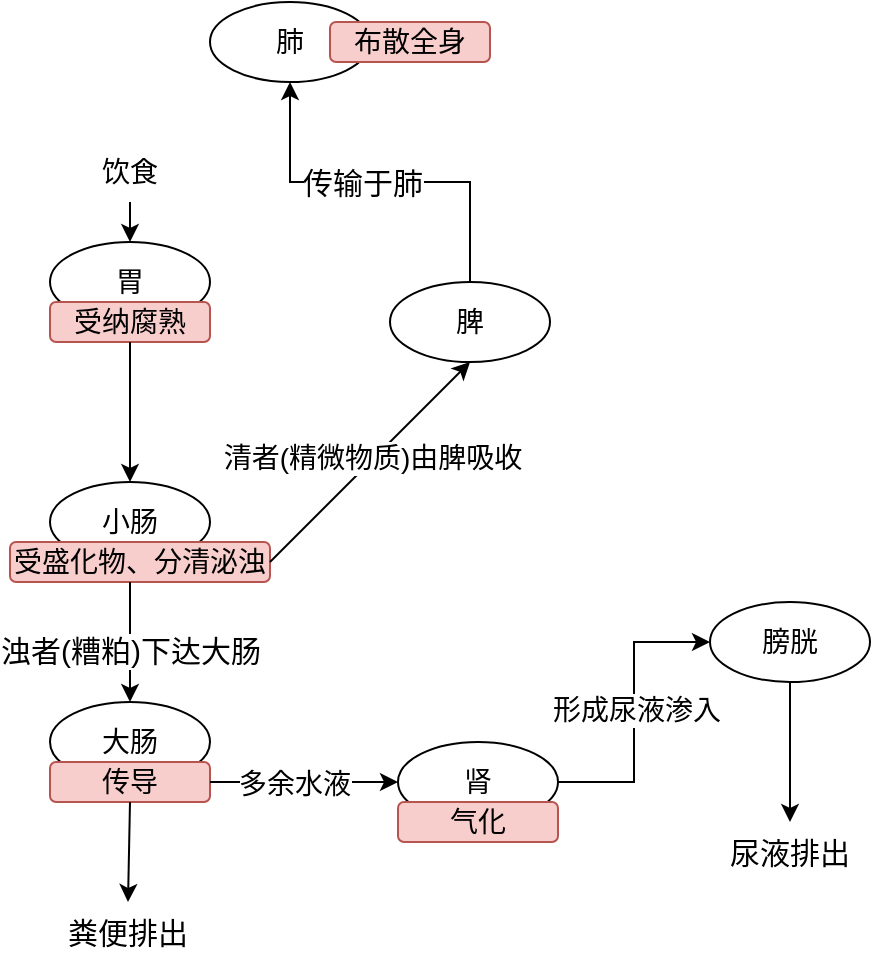 <mxfile version="23.1.7" type="github">
  <diagram name="第 1 页" id="j4VVQmKsVTcm7PnMvZg3">
    <mxGraphModel dx="1050" dy="557" grid="1" gridSize="10" guides="1" tooltips="1" connect="1" arrows="1" fold="1" page="1" pageScale="1" pageWidth="827" pageHeight="1169" math="0" shadow="0">
      <root>
        <mxCell id="0" />
        <mxCell id="1" parent="0" />
        <mxCell id="iOitf0SiO_wlCVPmJjQj-19" style="edgeStyle=orthogonalEdgeStyle;rounded=0;orthogonalLoop=1;jettySize=auto;html=1;exitX=0.5;exitY=0;exitDx=0;exitDy=0;entryX=0.5;entryY=1;entryDx=0;entryDy=0;" edge="1" parent="1" source="iOitf0SiO_wlCVPmJjQj-4" target="iOitf0SiO_wlCVPmJjQj-17">
          <mxGeometry relative="1" as="geometry">
            <mxPoint x="320" y="60" as="targetPoint" />
          </mxGeometry>
        </mxCell>
        <mxCell id="iOitf0SiO_wlCVPmJjQj-20" value="传输于肺" style="edgeLabel;html=1;align=center;verticalAlign=middle;resizable=0;points=[];fontSize=15;" vertex="1" connectable="0" parent="iOitf0SiO_wlCVPmJjQj-19">
          <mxGeometry x="0.093" relative="1" as="geometry">
            <mxPoint as="offset" />
          </mxGeometry>
        </mxCell>
        <mxCell id="iOitf0SiO_wlCVPmJjQj-4" value="脾" style="ellipse;whiteSpace=wrap;html=1;fontSize=14;" vertex="1" parent="1">
          <mxGeometry x="370" y="150" width="80" height="40" as="geometry" />
        </mxCell>
        <mxCell id="iOitf0SiO_wlCVPmJjQj-5" value="" style="endArrow=classic;html=1;rounded=0;entryX=0.5;entryY=0;entryDx=0;entryDy=0;" edge="1" parent="1" source="iOitf0SiO_wlCVPmJjQj-6" target="iOitf0SiO_wlCVPmJjQj-1">
          <mxGeometry width="50" height="50" relative="1" as="geometry">
            <mxPoint x="240" y="80" as="sourcePoint" />
            <mxPoint x="200" y="70" as="targetPoint" />
          </mxGeometry>
        </mxCell>
        <mxCell id="iOitf0SiO_wlCVPmJjQj-7" value="" style="endArrow=classic;html=1;rounded=0;entryX=0.5;entryY=0;entryDx=0;entryDy=0;" edge="1" parent="1" target="iOitf0SiO_wlCVPmJjQj-6">
          <mxGeometry width="50" height="50" relative="1" as="geometry">
            <mxPoint x="240" y="80" as="sourcePoint" />
            <mxPoint x="240" y="150" as="targetPoint" />
          </mxGeometry>
        </mxCell>
        <mxCell id="iOitf0SiO_wlCVPmJjQj-6" value="饮食" style="text;html=1;align=center;verticalAlign=middle;whiteSpace=wrap;rounded=0;fontSize=14;" vertex="1" parent="1">
          <mxGeometry x="210" y="80" width="60" height="30" as="geometry" />
        </mxCell>
        <mxCell id="iOitf0SiO_wlCVPmJjQj-9" value="" style="group" vertex="1" connectable="0" parent="1">
          <mxGeometry x="200" y="130" width="80" height="50" as="geometry" />
        </mxCell>
        <mxCell id="iOitf0SiO_wlCVPmJjQj-1" value="胃" style="ellipse;whiteSpace=wrap;html=1;fontSize=14;" vertex="1" parent="iOitf0SiO_wlCVPmJjQj-9">
          <mxGeometry width="80" height="40" as="geometry" />
        </mxCell>
        <mxCell id="iOitf0SiO_wlCVPmJjQj-8" value="受纳腐熟" style="rounded=1;whiteSpace=wrap;html=1;fontSize=14;fillColor=#f8cecc;strokeColor=#b85450;" vertex="1" parent="iOitf0SiO_wlCVPmJjQj-9">
          <mxGeometry y="30" width="80" height="20" as="geometry" />
        </mxCell>
        <mxCell id="iOitf0SiO_wlCVPmJjQj-10" value="" style="group" vertex="1" connectable="0" parent="1">
          <mxGeometry x="200" y="250" width="130" height="50" as="geometry" />
        </mxCell>
        <mxCell id="iOitf0SiO_wlCVPmJjQj-11" value="小肠" style="ellipse;whiteSpace=wrap;html=1;fontSize=14;" vertex="1" parent="iOitf0SiO_wlCVPmJjQj-10">
          <mxGeometry width="80" height="40" as="geometry" />
        </mxCell>
        <mxCell id="iOitf0SiO_wlCVPmJjQj-12" value="受盛化物、分清泌浊" style="rounded=1;whiteSpace=wrap;html=1;fontSize=14;fillColor=#f8cecc;strokeColor=#b85450;" vertex="1" parent="iOitf0SiO_wlCVPmJjQj-10">
          <mxGeometry x="-20" y="30" width="130" height="20" as="geometry" />
        </mxCell>
        <mxCell id="iOitf0SiO_wlCVPmJjQj-13" value="" style="endArrow=classic;html=1;rounded=0;exitX=0.5;exitY=1;exitDx=0;exitDy=0;entryX=0.5;entryY=0;entryDx=0;entryDy=0;" edge="1" parent="1" source="iOitf0SiO_wlCVPmJjQj-8" target="iOitf0SiO_wlCVPmJjQj-11">
          <mxGeometry width="50" height="50" relative="1" as="geometry">
            <mxPoint x="10" y="330" as="sourcePoint" />
            <mxPoint x="60" y="280" as="targetPoint" />
          </mxGeometry>
        </mxCell>
        <mxCell id="iOitf0SiO_wlCVPmJjQj-14" value="" style="endArrow=classic;html=1;rounded=0;entryX=0.5;entryY=1;entryDx=0;entryDy=0;" edge="1" parent="1" target="iOitf0SiO_wlCVPmJjQj-4">
          <mxGeometry width="50" height="50" relative="1" as="geometry">
            <mxPoint x="310" y="290" as="sourcePoint" />
            <mxPoint x="360" y="240" as="targetPoint" />
          </mxGeometry>
        </mxCell>
        <mxCell id="iOitf0SiO_wlCVPmJjQj-15" value="&lt;font style=&quot;font-size: 14px;&quot;&gt;清者(精微物质)由脾吸收&lt;/font&gt;" style="edgeLabel;html=1;align=center;verticalAlign=middle;resizable=0;points=[];" vertex="1" connectable="0" parent="iOitf0SiO_wlCVPmJjQj-14">
          <mxGeometry x="0.022" y="1" relative="1" as="geometry">
            <mxPoint as="offset" />
          </mxGeometry>
        </mxCell>
        <mxCell id="iOitf0SiO_wlCVPmJjQj-16" value="" style="group" vertex="1" connectable="0" parent="1">
          <mxGeometry x="280" y="10" width="80" height="50" as="geometry" />
        </mxCell>
        <mxCell id="iOitf0SiO_wlCVPmJjQj-17" value="肺" style="ellipse;whiteSpace=wrap;html=1;fontSize=14;" vertex="1" parent="iOitf0SiO_wlCVPmJjQj-16">
          <mxGeometry width="80" height="40" as="geometry" />
        </mxCell>
        <mxCell id="iOitf0SiO_wlCVPmJjQj-18" value="布散全身" style="rounded=1;whiteSpace=wrap;html=1;fontSize=14;fillColor=#f8cecc;strokeColor=#b85450;" vertex="1" parent="1">
          <mxGeometry x="340" y="20" width="80" height="20" as="geometry" />
        </mxCell>
        <mxCell id="iOitf0SiO_wlCVPmJjQj-21" value="" style="group" vertex="1" connectable="0" parent="1">
          <mxGeometry x="200" y="360" width="130" height="50" as="geometry" />
        </mxCell>
        <mxCell id="iOitf0SiO_wlCVPmJjQj-22" value="大肠" style="ellipse;whiteSpace=wrap;html=1;fontSize=14;" vertex="1" parent="iOitf0SiO_wlCVPmJjQj-21">
          <mxGeometry width="80" height="40" as="geometry" />
        </mxCell>
        <mxCell id="iOitf0SiO_wlCVPmJjQj-23" value="传导" style="rounded=1;whiteSpace=wrap;html=1;fontSize=14;fillColor=#f8cecc;strokeColor=#b85450;" vertex="1" parent="iOitf0SiO_wlCVPmJjQj-21">
          <mxGeometry y="30" width="80" height="20" as="geometry" />
        </mxCell>
        <mxCell id="iOitf0SiO_wlCVPmJjQj-24" value="" style="endArrow=classic;html=1;rounded=0;entryX=0.5;entryY=0;entryDx=0;entryDy=0;" edge="1" parent="1" target="iOitf0SiO_wlCVPmJjQj-22">
          <mxGeometry width="50" height="50" relative="1" as="geometry">
            <mxPoint x="240" y="300" as="sourcePoint" />
            <mxPoint x="100" y="380" as="targetPoint" />
          </mxGeometry>
        </mxCell>
        <mxCell id="iOitf0SiO_wlCVPmJjQj-25" value="浊者(糟粕)下达大肠" style="edgeLabel;html=1;align=center;verticalAlign=middle;resizable=0;points=[];fontSize=15;" vertex="1" connectable="0" parent="iOitf0SiO_wlCVPmJjQj-24">
          <mxGeometry x="-0.264" y="1" relative="1" as="geometry">
            <mxPoint x="-1" y="12" as="offset" />
          </mxGeometry>
        </mxCell>
        <mxCell id="iOitf0SiO_wlCVPmJjQj-26" value="" style="endArrow=classic;html=1;rounded=0;entryX=0.5;entryY=0;entryDx=0;entryDy=0;" edge="1" parent="1" target="iOitf0SiO_wlCVPmJjQj-27">
          <mxGeometry width="50" height="50" relative="1" as="geometry">
            <mxPoint x="240" y="410" as="sourcePoint" />
            <mxPoint x="240" y="470" as="targetPoint" />
          </mxGeometry>
        </mxCell>
        <mxCell id="iOitf0SiO_wlCVPmJjQj-27" value="粪便排出" style="text;html=1;align=center;verticalAlign=middle;whiteSpace=wrap;rounded=0;fontSize=15;" vertex="1" parent="1">
          <mxGeometry x="204" y="460" width="70" height="30" as="geometry" />
        </mxCell>
        <mxCell id="iOitf0SiO_wlCVPmJjQj-31" value="" style="group" vertex="1" connectable="0" parent="1">
          <mxGeometry x="374" y="380" width="80" height="50" as="geometry" />
        </mxCell>
        <mxCell id="iOitf0SiO_wlCVPmJjQj-29" value="肾" style="ellipse;whiteSpace=wrap;html=1;fontSize=14;" vertex="1" parent="iOitf0SiO_wlCVPmJjQj-31">
          <mxGeometry width="80" height="40" as="geometry" />
        </mxCell>
        <mxCell id="iOitf0SiO_wlCVPmJjQj-30" value="气化" style="rounded=1;whiteSpace=wrap;html=1;fontSize=14;fillColor=#f8cecc;strokeColor=#b85450;" vertex="1" parent="iOitf0SiO_wlCVPmJjQj-31">
          <mxGeometry y="30" width="80" height="20" as="geometry" />
        </mxCell>
        <mxCell id="iOitf0SiO_wlCVPmJjQj-32" style="edgeStyle=orthogonalEdgeStyle;rounded=0;orthogonalLoop=1;jettySize=auto;html=1;exitX=1;exitY=0.5;exitDx=0;exitDy=0;entryX=0;entryY=0.5;entryDx=0;entryDy=0;" edge="1" parent="1" source="iOitf0SiO_wlCVPmJjQj-23" target="iOitf0SiO_wlCVPmJjQj-29">
          <mxGeometry relative="1" as="geometry" />
        </mxCell>
        <mxCell id="iOitf0SiO_wlCVPmJjQj-33" value="多余水液" style="edgeLabel;html=1;align=center;verticalAlign=middle;resizable=0;points=[];fontSize=14;" vertex="1" connectable="0" parent="iOitf0SiO_wlCVPmJjQj-32">
          <mxGeometry x="-0.117" y="-1" relative="1" as="geometry">
            <mxPoint as="offset" />
          </mxGeometry>
        </mxCell>
        <mxCell id="iOitf0SiO_wlCVPmJjQj-34" value="" style="group" vertex="1" connectable="0" parent="1">
          <mxGeometry x="530" y="310" width="80" height="50" as="geometry" />
        </mxCell>
        <mxCell id="iOitf0SiO_wlCVPmJjQj-35" value="膀胱" style="ellipse;whiteSpace=wrap;html=1;fontSize=14;" vertex="1" parent="iOitf0SiO_wlCVPmJjQj-34">
          <mxGeometry width="80" height="40" as="geometry" />
        </mxCell>
        <mxCell id="iOitf0SiO_wlCVPmJjQj-37" style="edgeStyle=orthogonalEdgeStyle;rounded=0;orthogonalLoop=1;jettySize=auto;html=1;exitX=1;exitY=0.5;exitDx=0;exitDy=0;entryX=0;entryY=0.5;entryDx=0;entryDy=0;" edge="1" parent="1" source="iOitf0SiO_wlCVPmJjQj-29" target="iOitf0SiO_wlCVPmJjQj-35">
          <mxGeometry relative="1" as="geometry" />
        </mxCell>
        <mxCell id="iOitf0SiO_wlCVPmJjQj-38" value="形成尿液渗入" style="edgeLabel;html=1;align=center;verticalAlign=middle;resizable=0;points=[];fontSize=14;" vertex="1" connectable="0" parent="iOitf0SiO_wlCVPmJjQj-37">
          <mxGeometry x="0.013" y="-1" relative="1" as="geometry">
            <mxPoint as="offset" />
          </mxGeometry>
        </mxCell>
        <mxCell id="iOitf0SiO_wlCVPmJjQj-42" value="" style="endArrow=classic;html=1;rounded=0;exitX=0.5;exitY=1;exitDx=0;exitDy=0;entryX=0.5;entryY=0;entryDx=0;entryDy=0;" edge="1" parent="1" source="iOitf0SiO_wlCVPmJjQj-35" target="iOitf0SiO_wlCVPmJjQj-43">
          <mxGeometry width="50" height="50" relative="1" as="geometry">
            <mxPoint x="610" y="400" as="sourcePoint" />
            <mxPoint x="570" y="420" as="targetPoint" />
          </mxGeometry>
        </mxCell>
        <mxCell id="iOitf0SiO_wlCVPmJjQj-43" value="尿液排出" style="text;html=1;align=center;verticalAlign=middle;whiteSpace=wrap;rounded=0;fontSize=15;" vertex="1" parent="1">
          <mxGeometry x="535" y="420" width="70" height="30" as="geometry" />
        </mxCell>
      </root>
    </mxGraphModel>
  </diagram>
</mxfile>
